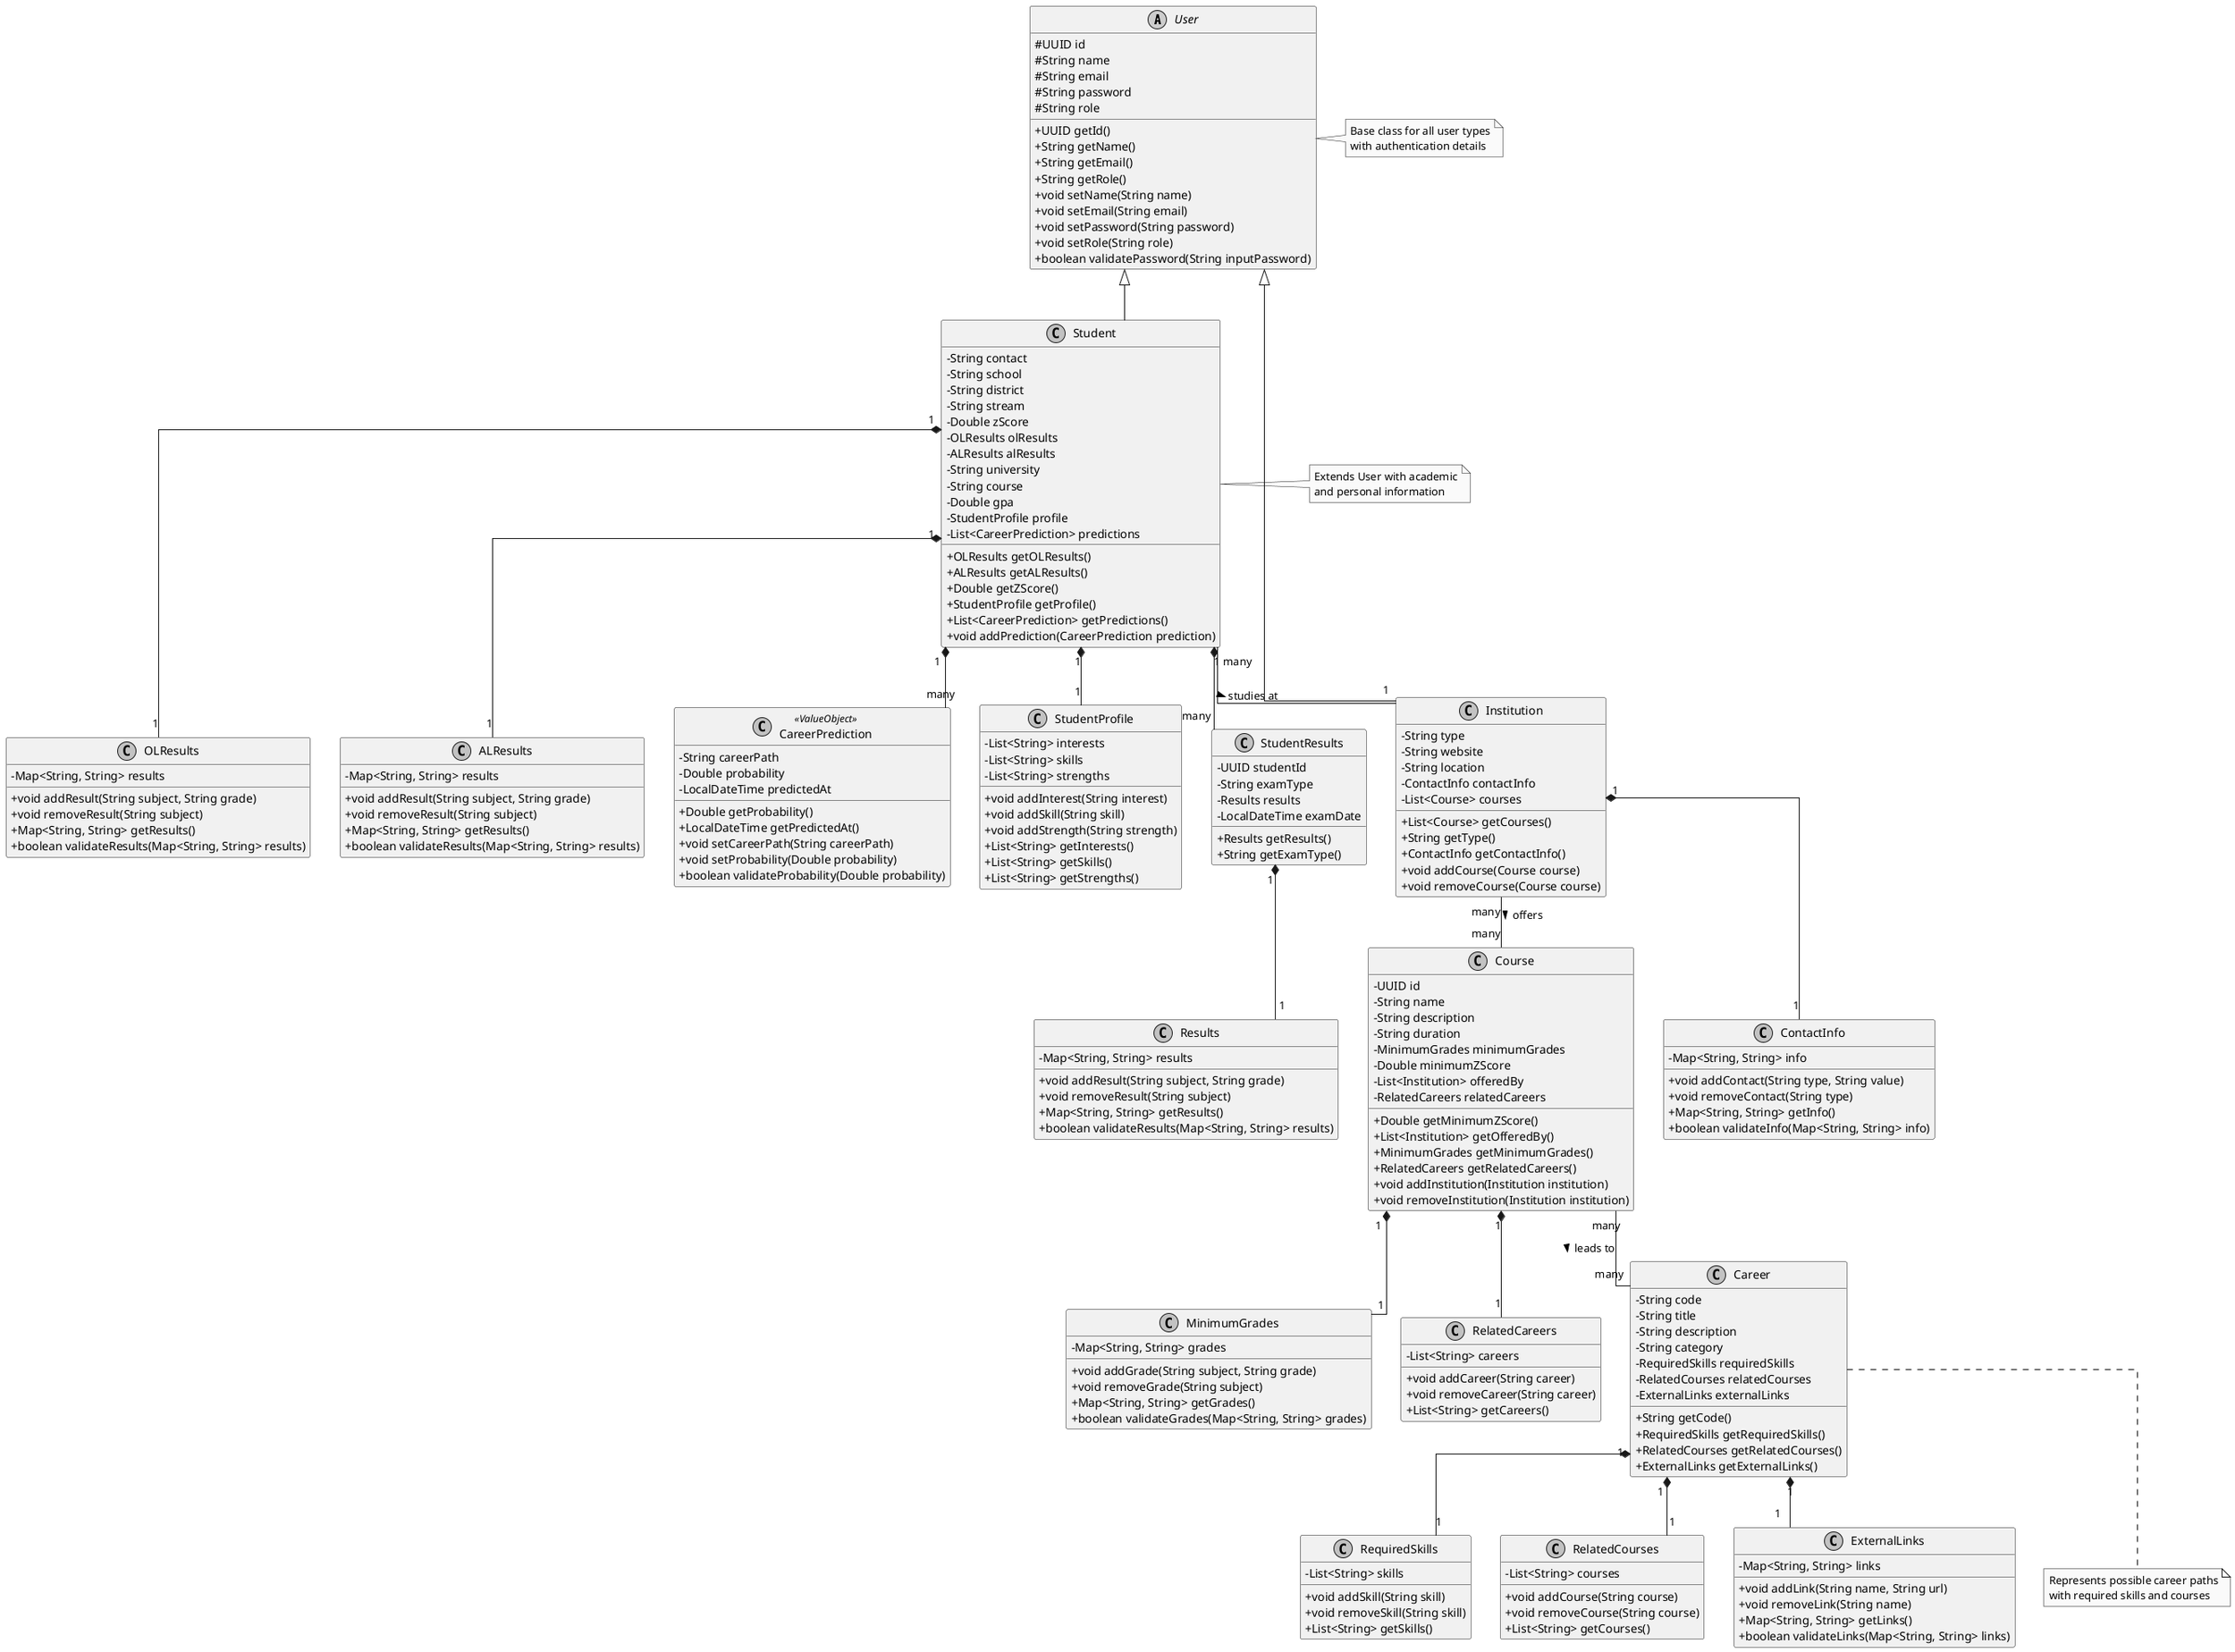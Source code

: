 @startuml Next Step Class Diagram

' Style configurations
skinparam classAttributeIconSize 0
skinparam monochrome true
skinparam shadowing false
skinparam linetype ortho

' Base User class
abstract class User {
    #UUID id
    #String name
    #String email
    #String password
    #String role
    +UUID getId()
    +String getName()
    +String getEmail()
    +String getRole()
    +void setName(String name)
    +void setEmail(String email)
    +void setPassword(String password)
    +void setRole(String role)
    +boolean validatePassword(String inputPassword)
}

' Student entity
class Student {
    -String contact
    -String school
    -String district
    -String stream
    -Double zScore
    -OLResults olResults
    -ALResults alResults
    -String university
    -String course
    -Double gpa
    -StudentProfile profile
    -List<CareerPrediction> predictions
    +OLResults getOLResults()
    +ALResults getALResults()
    +Double getZScore()
    +StudentProfile getProfile()
    +List<CareerPrediction> getPredictions()
    +void addPrediction(CareerPrediction prediction)
}

' StudentProfile aggregation
class StudentProfile {
    -List<String> interests
    -List<String> skills
    -List<String> strengths
    +void addInterest(String interest)
    +void addSkill(String skill)
    +void addStrength(String strength)
    +List<String> getInterests()
    +List<String> getSkills()
    +List<String> getStrengths()
}

' OLResults aggregation
class OLResults {
    -Map<String, String> results
    +void addResult(String subject, String grade)
    +void removeResult(String subject)
    +Map<String, String> getResults()
    +boolean validateResults(Map<String, String> results)
}

' ALResults aggregation
class ALResults {
    -Map<String, String> results
    +void addResult(String subject, String grade)
    +void removeResult(String subject)
    +Map<String, String> getResults()
    +boolean validateResults(Map<String, String> results)
}

' Institution entity
class Institution {
    -String type
    -String website
    -String location
    -ContactInfo contactInfo
    -List<Course> courses
    +List<Course> getCourses()
    +String getType()
    +ContactInfo getContactInfo()
    +void addCourse(Course course)
    +void removeCourse(Course course)
}

' ContactInfo aggregation
class ContactInfo {
    -Map<String, String> info
    +void addContact(String type, String value)
    +void removeContact(String type)
    +Map<String, String> getInfo()
    +boolean validateInfo(Map<String, String> info)
}

' Course entity
class Course {
    -UUID id
    -String name
    -String description
    -String duration
    -MinimumGrades minimumGrades
    -Double minimumZScore
    -List<Institution> offeredBy
    -RelatedCareers relatedCareers
    +Double getMinimumZScore()
    +List<Institution> getOfferedBy()
    +MinimumGrades getMinimumGrades()
    +RelatedCareers getRelatedCareers()
    +void addInstitution(Institution institution)
    +void removeInstitution(Institution institution)
}

' MinimumGrades aggregation
class MinimumGrades {
    -Map<String, String> grades
    +void addGrade(String subject, String grade)
    +void removeGrade(String subject)
    +Map<String, String> getGrades()
    +boolean validateGrades(Map<String, String> grades)
}

' RelatedCareers aggregation
class RelatedCareers {
    -List<String> careers
    +void addCareer(String career)
    +void removeCareer(String career)
    +List<String> getCareers()
}

' Career entity
class Career {
    -String code
    -String title
    -String description
    -String category
    -RequiredSkills requiredSkills
    -RelatedCourses relatedCourses
    -ExternalLinks externalLinks
    +String getCode()
    +RequiredSkills getRequiredSkills()
    +RelatedCourses getRelatedCourses()
    +ExternalLinks getExternalLinks()
}

' RequiredSkills aggregation
class RequiredSkills {
    -List<String> skills
    +void addSkill(String skill)
    +void removeSkill(String skill)
    +List<String> getSkills()
}

' RelatedCourses aggregation
class RelatedCourses {
    -List<String> courses
    +void addCourse(String course)
    +void removeCourse(String course)
    +List<String> getCourses()
}

' ExternalLinks aggregation
class ExternalLinks {
    -Map<String, String> links
    +void addLink(String name, String url)
    +void removeLink(String name)
    +Map<String, String> getLinks()
    +boolean validateLinks(Map<String, String> links)
}

' CareerPrediction value object
class CareerPrediction <<ValueObject>> {
    -String careerPath
    -Double probability
    -LocalDateTime predictedAt
    +Double getProbability()
    +LocalDateTime getPredictedAt()
    +void setCareerPath(String careerPath)
    +void setProbability(Double probability)
    +boolean validateProbability(Double probability)
}

' StudentResults entity
class StudentResults {
    -UUID studentId
    -String examType
    -Results results
    -LocalDateTime examDate
    +Results getResults()
    +String getExamType()
}

' Results aggregation
class Results {
    -Map<String, String> results
    +void addResult(String subject, String grade)
    +void removeResult(String subject)
    +Map<String, String> getResults()
    +boolean validateResults(Map<String, String> results)
}

' Relationships
User <|-- Student
User <|-- Institution
Student "1" *-- "many" CareerPrediction
Student "1" *-- "1" StudentProfile
Student "1" *-- "1" OLResults
Student "1" *-- "1" ALResults
Student "1" *-- "many" StudentResults
Student "many" -- "1" Institution : studies at >
Institution "many" -- "many" Course : offers >
Institution "1" *-- "1" ContactInfo
Course "many" -- "many" Career : leads to >
Course "1" *-- "1" MinimumGrades
Course "1" *-- "1" RelatedCareers
Career "1" *-- "1" RequiredSkills
Career "1" *-- "1" RelatedCourses
Career "1" *-- "1" ExternalLinks
StudentResults "1" *-- "1" Results

' Notes
note right of User
  Base class for all user types
  with authentication details
end note

note right of Student
  Extends User with academic
  and personal information
end note

note bottom of Career
  Represents possible career paths
  with required skills and courses
end note

@enduml
